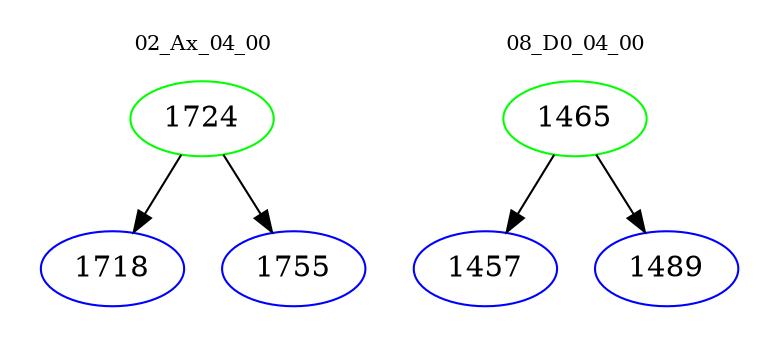 digraph{
subgraph cluster_0 {
color = white
label = "02_Ax_04_00";
fontsize=10;
T0_1724 [label="1724", color="green"]
T0_1724 -> T0_1718 [color="black"]
T0_1718 [label="1718", color="blue"]
T0_1724 -> T0_1755 [color="black"]
T0_1755 [label="1755", color="blue"]
}
subgraph cluster_1 {
color = white
label = "08_D0_04_00";
fontsize=10;
T1_1465 [label="1465", color="green"]
T1_1465 -> T1_1457 [color="black"]
T1_1457 [label="1457", color="blue"]
T1_1465 -> T1_1489 [color="black"]
T1_1489 [label="1489", color="blue"]
}
}
